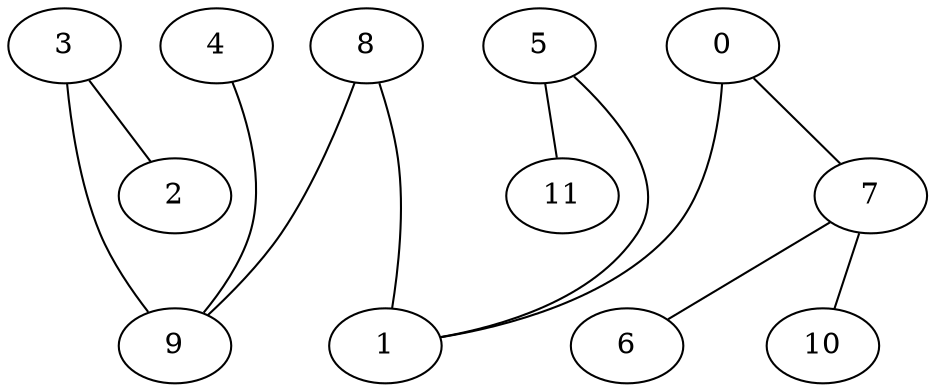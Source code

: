 strict graph {


	"4" [  weight=0 ];

	"4" -- "9" [  weight=0 ];

	"5" [  weight=0 ];

	"5" -- "1" [  weight=0 ];

	"5" -- "11" [  weight=0 ];

	"8" [  weight=0 ];

	"8" -- "1" [  weight=0 ];

	"8" -- "9" [  weight=0 ];

	"7" [  weight=0 ];

	"7" -- "6" [  weight=0 ];

	"7" [  weight=0 ];

	"7" -- "10" [  weight=0 ];

	"0" [  weight=0 ];

	"0" -- "1" [  weight=0 ];

	"0" -- "7" [  weight=0 ];

	"6" [  weight=0 ];

	"6" -- "7" [  weight=0 ];

	"11" [  weight=0 ];

	"11" -- "5" [  weight=0 ];

	"1" [  weight=0 ];

	"1" [  weight=0 ];

	"1" -- "8" [  weight=0 ];

	"1" -- "5" [  weight=0 ];

	"3" [  weight=0 ];

	"3" -- "9" [  weight=0 ];

	"3" -- "2" [  weight=0 ];

	"9" [  weight=0 ];

	"9" -- "8" [  weight=0 ];

	"9" -- "4" [  weight=0 ];

	"9" -- "3" [  weight=0 ];

	"10" [  weight=0 ];

	"10" -- "7" [  weight=0 ];

	"2" [  weight=0 ];

	"2" -- "3" [  weight=0 ];

}
